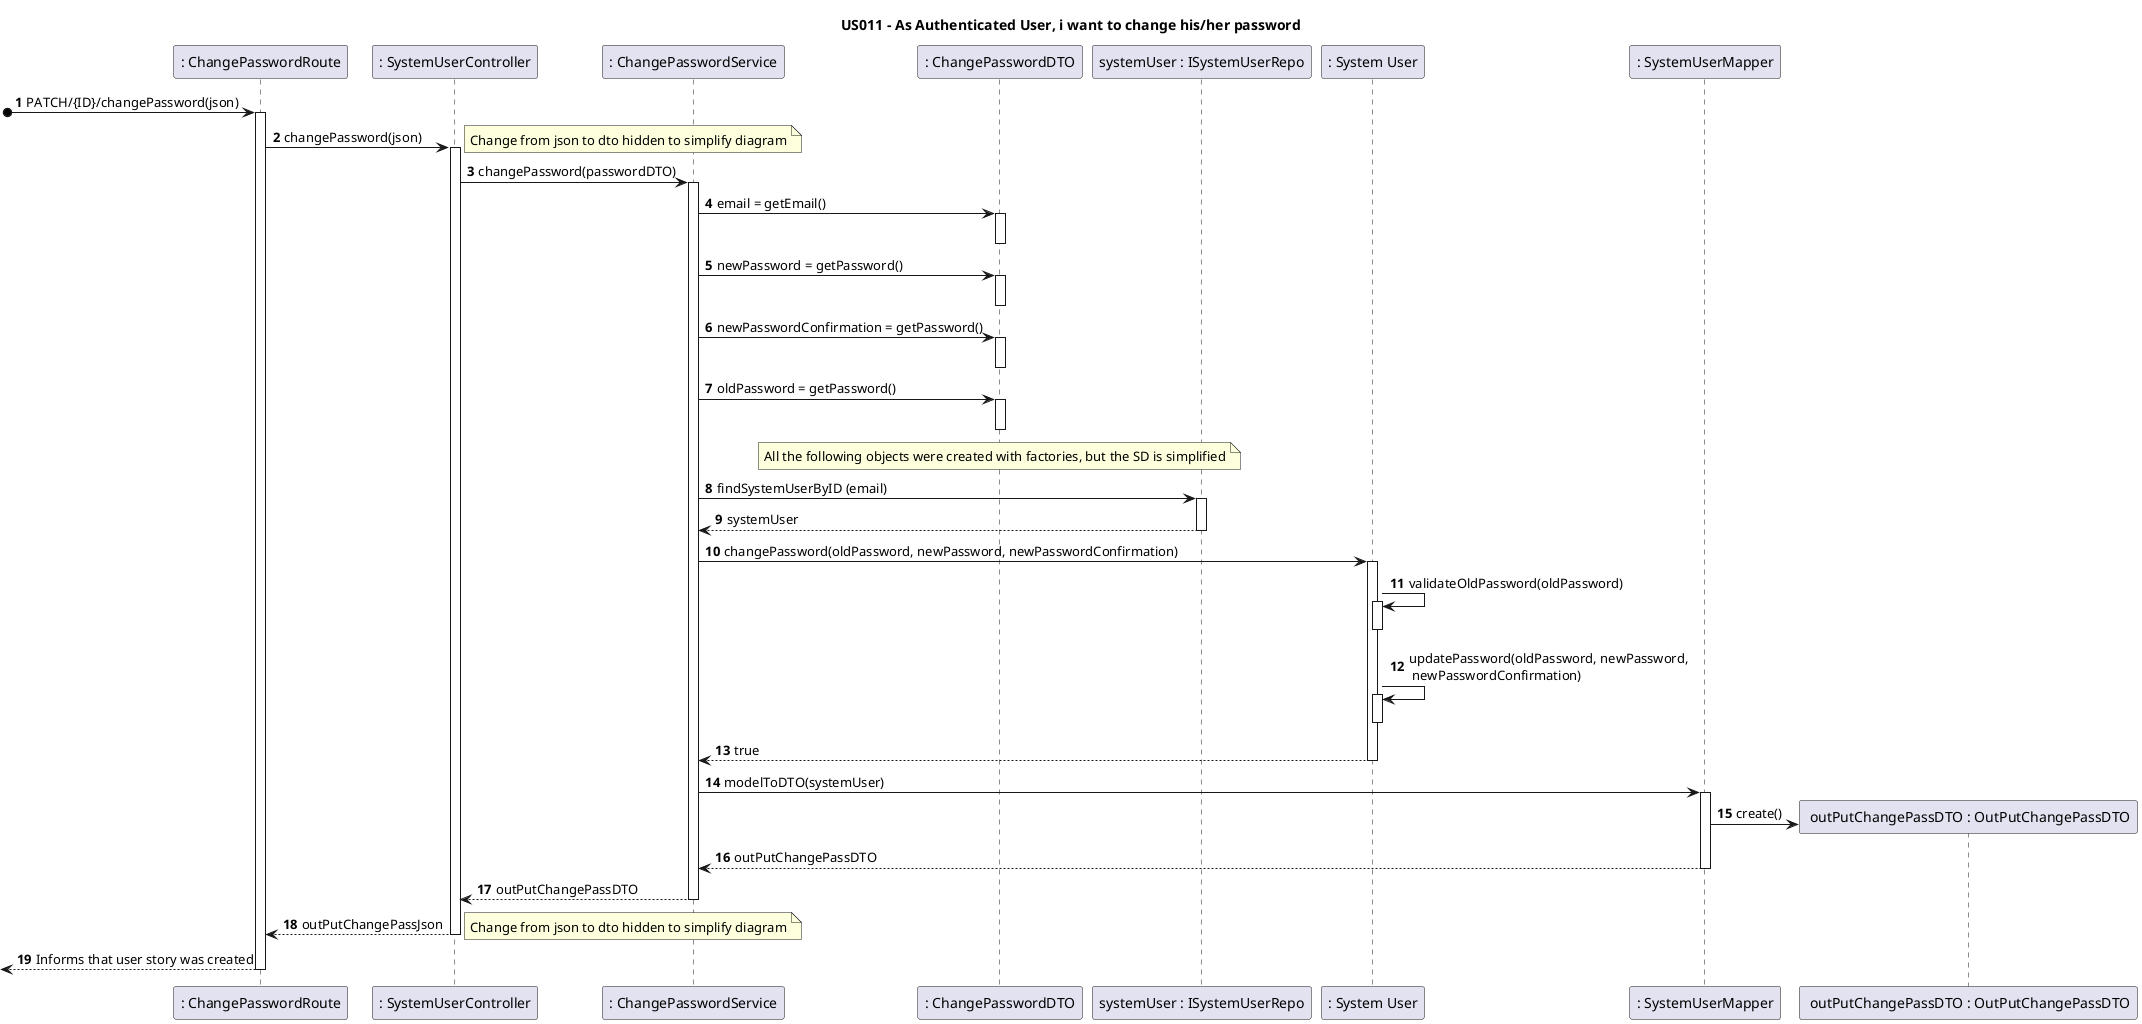 @startuml
'https://plantuml.com/sequence-diagram

title US011 - As Authenticated User, i want to change his/her password

autoactivate on
autonumber


participant ": ChangePasswordRoute" as UI
participant ": SystemUserController" as Ctrl
participant ": ChangePasswordService" as service
participant ": ChangePasswordDTO" as dto
participant "systemUser : ISystemUserRepo" as repo
participant ": System User" as user
participant ": SystemUserMapper" as mapper
participant " outPutChangePassDTO : OutPutChangePassDTO" as outdto



[o-> UI: PATCH/{ID}/changePassword(json)
UI -> Ctrl: changePassword(json)
note right
Change from json to dto hidden to simplify diagram
end note
Ctrl -> service : changePassword(passwordDTO)
service -> dto: email = getEmail()
deactivate
service -> dto: newPassword = getPassword()
deactivate
service -> dto: newPasswordConfirmation = getPassword()
deactivate
service -> dto: oldPassword = getPassword()
deactivate
note over dto: All the following objects were created with factories, but the SD is simplified
service -> repo: findSystemUserByID (email)
repo --> service : systemUser
service->user: changePassword(oldPassword, newPassword, newPasswordConfirmation)
user -> user: validateOldPassword(oldPassword)
deactivate user
user -> user: updatePassword(oldPassword, newPassword,\n newPasswordConfirmation)
deactivate user
user-->service : true

service->mapper : modelToDTO(systemUser)
mapper -> outdto **: create()
mapper-->service : outPutChangePassDTO
service-->Ctrl : outPutChangePassDTO
Ctrl -->UI : outPutChangePassJson
note right
Change from json to dto hidden to simplify diagram
end note
[<--UI : Informs that user story was created


@enduml